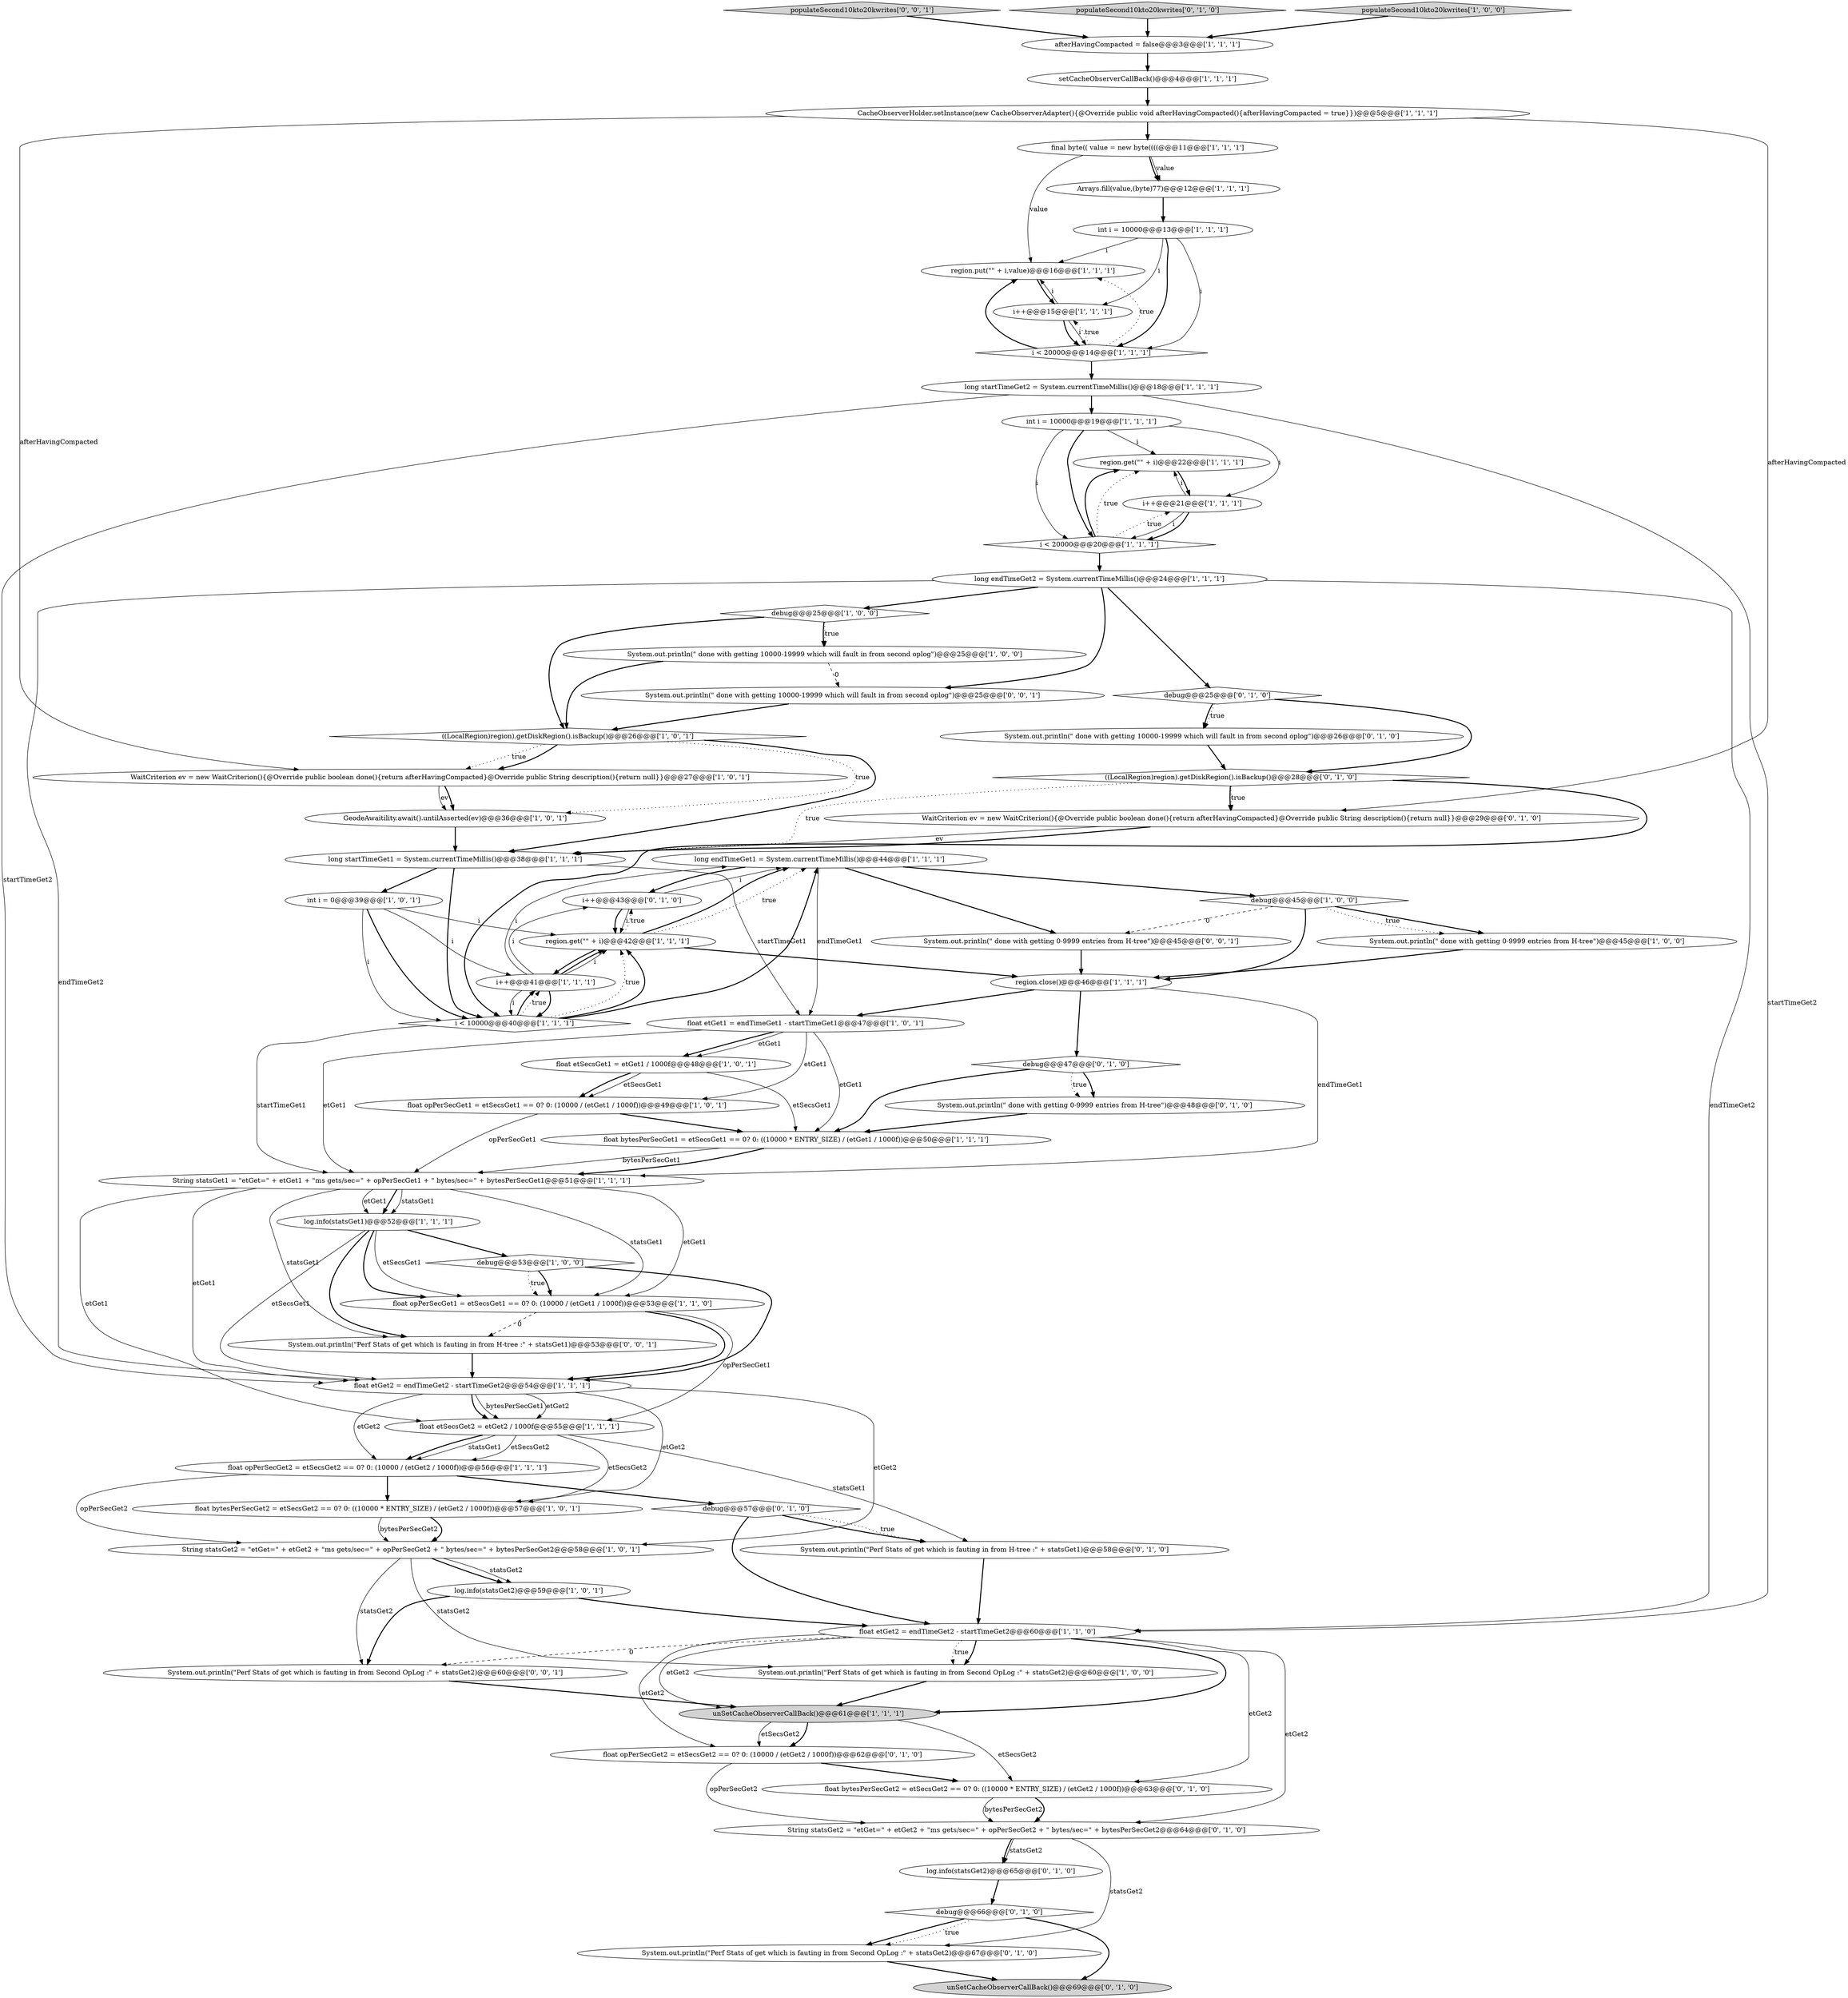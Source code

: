 digraph {
30 [style = filled, label = "unSetCacheObserverCallBack()@@@61@@@['1', '1', '1']", fillcolor = lightgray, shape = ellipse image = "AAA0AAABBB1BBB"];
9 [style = filled, label = "afterHavingCompacted = false@@@3@@@['1', '1', '1']", fillcolor = white, shape = ellipse image = "AAA0AAABBB1BBB"];
12 [style = filled, label = "float opPerSecGet2 = etSecsGet2 == 0? 0: (10000 / (etGet2 / 1000f))@@@56@@@['1', '1', '1']", fillcolor = white, shape = ellipse image = "AAA0AAABBB1BBB"];
40 [style = filled, label = "int i = 10000@@@19@@@['1', '1', '1']", fillcolor = white, shape = ellipse image = "AAA0AAABBB1BBB"];
54 [style = filled, label = "String statsGet2 = \"etGet=\" + etGet2 + \"ms gets/sec=\" + opPerSecGet2 + \" bytes/sec=\" + bytesPerSecGet2@@@64@@@['0', '1', '0']", fillcolor = white, shape = ellipse image = "AAA0AAABBB2BBB"];
64 [style = filled, label = "System.out.println(\" done with getting 0-9999 entries from H-tree\")@@@45@@@['0', '0', '1']", fillcolor = white, shape = ellipse image = "AAA0AAABBB3BBB"];
19 [style = filled, label = "int i = 0@@@39@@@['1', '0', '1']", fillcolor = white, shape = ellipse image = "AAA0AAABBB1BBB"];
37 [style = filled, label = "region.get(\"\" + i)@@@22@@@['1', '1', '1']", fillcolor = white, shape = ellipse image = "AAA0AAABBB1BBB"];
50 [style = filled, label = "System.out.println(\"Perf Stats of get which is fauting in from Second OpLog :\" + statsGet2)@@@67@@@['0', '1', '0']", fillcolor = white, shape = ellipse image = "AAA1AAABBB2BBB"];
68 [style = filled, label = "System.out.println(\"Perf Stats of get which is fauting in from Second OpLog :\" + statsGet2)@@@60@@@['0', '0', '1']", fillcolor = white, shape = ellipse image = "AAA0AAABBB3BBB"];
63 [style = filled, label = "log.info(statsGet2)@@@65@@@['0', '1', '0']", fillcolor = white, shape = ellipse image = "AAA0AAABBB2BBB"];
0 [style = filled, label = "String statsGet1 = \"etGet=\" + etGet1 + \"ms gets/sec=\" + opPerSecGet1 + \" bytes/sec=\" + bytesPerSecGet1@@@51@@@['1', '1', '1']", fillcolor = white, shape = ellipse image = "AAA0AAABBB1BBB"];
46 [style = filled, label = "region.put(\"\" + i,value)@@@16@@@['1', '1', '1']", fillcolor = white, shape = ellipse image = "AAA0AAABBB1BBB"];
27 [style = filled, label = "setCacheObserverCallBack()@@@4@@@['1', '1', '1']", fillcolor = white, shape = ellipse image = "AAA0AAABBB1BBB"];
65 [style = filled, label = "populateSecond10kto20kwrites['0', '0', '1']", fillcolor = lightgray, shape = diamond image = "AAA0AAABBB3BBB"];
28 [style = filled, label = "System.out.println(\" done with getting 10000-19999 which will fault in from second oplog\")@@@25@@@['1', '0', '0']", fillcolor = white, shape = ellipse image = "AAA0AAABBB1BBB"];
24 [style = filled, label = "float opPerSecGet1 = etSecsGet1 == 0? 0: (10000 / (etGet1 / 1000f))@@@49@@@['1', '0', '1']", fillcolor = white, shape = ellipse image = "AAA0AAABBB1BBB"];
58 [style = filled, label = "i++@@@43@@@['0', '1', '0']", fillcolor = white, shape = ellipse image = "AAA0AAABBB2BBB"];
21 [style = filled, label = "debug@@@25@@@['1', '0', '0']", fillcolor = white, shape = diamond image = "AAA0AAABBB1BBB"];
17 [style = filled, label = "debug@@@53@@@['1', '0', '0']", fillcolor = white, shape = diamond image = "AAA0AAABBB1BBB"];
20 [style = filled, label = "i < 10000@@@40@@@['1', '1', '1']", fillcolor = white, shape = diamond image = "AAA0AAABBB1BBB"];
10 [style = filled, label = "long startTimeGet2 = System.currentTimeMillis()@@@18@@@['1', '1', '1']", fillcolor = white, shape = ellipse image = "AAA0AAABBB1BBB"];
18 [style = filled, label = "i++@@@15@@@['1', '1', '1']", fillcolor = white, shape = ellipse image = "AAA0AAABBB1BBB"];
43 [style = filled, label = "region.get(\"\" + i)@@@42@@@['1', '1', '1']", fillcolor = white, shape = ellipse image = "AAA0AAABBB1BBB"];
41 [style = filled, label = "i < 20000@@@20@@@['1', '1', '1']", fillcolor = white, shape = diamond image = "AAA0AAABBB1BBB"];
61 [style = filled, label = "populateSecond10kto20kwrites['0', '1', '0']", fillcolor = lightgray, shape = diamond image = "AAA0AAABBB2BBB"];
15 [style = filled, label = "i < 20000@@@14@@@['1', '1', '1']", fillcolor = white, shape = diamond image = "AAA0AAABBB1BBB"];
31 [style = filled, label = "debug@@@45@@@['1', '0', '0']", fillcolor = white, shape = diamond image = "AAA0AAABBB1BBB"];
33 [style = filled, label = "float etGet1 = endTimeGet1 - startTimeGet1@@@47@@@['1', '0', '1']", fillcolor = white, shape = ellipse image = "AAA0AAABBB1BBB"];
38 [style = filled, label = "float etSecsGet1 = etGet1 / 1000f@@@48@@@['1', '0', '1']", fillcolor = white, shape = ellipse image = "AAA0AAABBB1BBB"];
22 [style = filled, label = "System.out.println(\" done with getting 0-9999 entries from H-tree\")@@@45@@@['1', '0', '0']", fillcolor = white, shape = ellipse image = "AAA0AAABBB1BBB"];
35 [style = filled, label = "region.close()@@@46@@@['1', '1', '1']", fillcolor = white, shape = ellipse image = "AAA0AAABBB1BBB"];
42 [style = filled, label = "((LocalRegion)region).getDiskRegion().isBackup()@@@26@@@['1', '0', '1']", fillcolor = white, shape = diamond image = "AAA0AAABBB1BBB"];
44 [style = filled, label = "i++@@@41@@@['1', '1', '1']", fillcolor = white, shape = ellipse image = "AAA0AAABBB1BBB"];
56 [style = filled, label = "System.out.println(\"Perf Stats of get which is fauting in from H-tree :\" + statsGet1)@@@58@@@['0', '1', '0']", fillcolor = white, shape = ellipse image = "AAA1AAABBB2BBB"];
48 [style = filled, label = "debug@@@25@@@['0', '1', '0']", fillcolor = white, shape = diamond image = "AAA0AAABBB2BBB"];
55 [style = filled, label = "WaitCriterion ev = new WaitCriterion(){@Override public boolean done(){return afterHavingCompacted}@Override public String description(){return null}}@@@29@@@['0', '1', '0']", fillcolor = white, shape = ellipse image = "AAA0AAABBB2BBB"];
14 [style = filled, label = "long endTimeGet1 = System.currentTimeMillis()@@@44@@@['1', '1', '1']", fillcolor = white, shape = ellipse image = "AAA0AAABBB1BBB"];
53 [style = filled, label = "debug@@@47@@@['0', '1', '0']", fillcolor = white, shape = diamond image = "AAA0AAABBB2BBB"];
52 [style = filled, label = "unSetCacheObserverCallBack()@@@69@@@['0', '1', '0']", fillcolor = lightgray, shape = ellipse image = "AAA0AAABBB2BBB"];
39 [style = filled, label = "log.info(statsGet1)@@@52@@@['1', '1', '1']", fillcolor = white, shape = ellipse image = "AAA0AAABBB1BBB"];
8 [style = filled, label = "System.out.println(\"Perf Stats of get which is fauting in from Second OpLog :\" + statsGet2)@@@60@@@['1', '0', '0']", fillcolor = white, shape = ellipse image = "AAA0AAABBB1BBB"];
25 [style = filled, label = "String statsGet2 = \"etGet=\" + etGet2 + \"ms gets/sec=\" + opPerSecGet2 + \" bytes/sec=\" + bytesPerSecGet2@@@58@@@['1', '0', '1']", fillcolor = white, shape = ellipse image = "AAA0AAABBB1BBB"];
13 [style = filled, label = "long endTimeGet2 = System.currentTimeMillis()@@@24@@@['1', '1', '1']", fillcolor = white, shape = ellipse image = "AAA0AAABBB1BBB"];
6 [style = filled, label = "float etSecsGet2 = etGet2 / 1000f@@@55@@@['1', '1', '1']", fillcolor = white, shape = ellipse image = "AAA0AAABBB1BBB"];
57 [style = filled, label = "((LocalRegion)region).getDiskRegion().isBackup()@@@28@@@['0', '1', '0']", fillcolor = white, shape = diamond image = "AAA0AAABBB2BBB"];
47 [style = filled, label = "debug@@@57@@@['0', '1', '0']", fillcolor = white, shape = diamond image = "AAA0AAABBB2BBB"];
5 [style = filled, label = "final byte(( value = new byte((((@@@11@@@['1', '1', '1']", fillcolor = white, shape = ellipse image = "AAA0AAABBB1BBB"];
45 [style = filled, label = "float etGet2 = endTimeGet2 - startTimeGet2@@@60@@@['1', '1', '0']", fillcolor = white, shape = ellipse image = "AAA0AAABBB1BBB"];
49 [style = filled, label = "System.out.println(\" done with getting 0-9999 entries from H-tree\")@@@48@@@['0', '1', '0']", fillcolor = white, shape = ellipse image = "AAA1AAABBB2BBB"];
59 [style = filled, label = "float opPerSecGet2 = etSecsGet2 == 0? 0: (10000 / (etGet2 / 1000f))@@@62@@@['0', '1', '0']", fillcolor = white, shape = ellipse image = "AAA0AAABBB2BBB"];
62 [style = filled, label = "float bytesPerSecGet2 = etSecsGet2 == 0? 0: ((10000 * ENTRY_SIZE) / (etGet2 / 1000f))@@@63@@@['0', '1', '0']", fillcolor = white, shape = ellipse image = "AAA0AAABBB2BBB"];
34 [style = filled, label = "Arrays.fill(value,(byte)77)@@@12@@@['1', '1', '1']", fillcolor = white, shape = ellipse image = "AAA0AAABBB1BBB"];
1 [style = filled, label = "log.info(statsGet2)@@@59@@@['1', '0', '1']", fillcolor = white, shape = ellipse image = "AAA0AAABBB1BBB"];
4 [style = filled, label = "CacheObserverHolder.setInstance(new CacheObserverAdapter(){@Override public void afterHavingCompacted(){afterHavingCompacted = true}})@@@5@@@['1', '1', '1']", fillcolor = white, shape = ellipse image = "AAA0AAABBB1BBB"];
36 [style = filled, label = "float opPerSecGet1 = etSecsGet1 == 0? 0: (10000 / (etGet1 / 1000f))@@@53@@@['1', '1', '0']", fillcolor = white, shape = ellipse image = "AAA0AAABBB1BBB"];
11 [style = filled, label = "GeodeAwaitility.await().untilAsserted(ev)@@@36@@@['1', '0', '1']", fillcolor = white, shape = ellipse image = "AAA0AAABBB1BBB"];
3 [style = filled, label = "long startTimeGet1 = System.currentTimeMillis()@@@38@@@['1', '1', '1']", fillcolor = white, shape = ellipse image = "AAA0AAABBB1BBB"];
16 [style = filled, label = "WaitCriterion ev = new WaitCriterion(){@Override public boolean done(){return afterHavingCompacted}@Override public String description(){return null}}@@@27@@@['1', '0', '1']", fillcolor = white, shape = ellipse image = "AAA0AAABBB1BBB"];
51 [style = filled, label = "System.out.println(\" done with getting 10000-19999 which will fault in from second oplog\")@@@26@@@['0', '1', '0']", fillcolor = white, shape = ellipse image = "AAA1AAABBB2BBB"];
26 [style = filled, label = "float bytesPerSecGet2 = etSecsGet2 == 0? 0: ((10000 * ENTRY_SIZE) / (etGet2 / 1000f))@@@57@@@['1', '0', '1']", fillcolor = white, shape = ellipse image = "AAA0AAABBB1BBB"];
23 [style = filled, label = "i++@@@21@@@['1', '1', '1']", fillcolor = white, shape = ellipse image = "AAA0AAABBB1BBB"];
60 [style = filled, label = "debug@@@66@@@['0', '1', '0']", fillcolor = white, shape = diamond image = "AAA0AAABBB2BBB"];
32 [style = filled, label = "populateSecond10kto20kwrites['1', '0', '0']", fillcolor = lightgray, shape = diamond image = "AAA0AAABBB1BBB"];
7 [style = filled, label = "float etGet2 = endTimeGet2 - startTimeGet2@@@54@@@['1', '1', '1']", fillcolor = white, shape = ellipse image = "AAA0AAABBB1BBB"];
66 [style = filled, label = "System.out.println(\"Perf Stats of get which is fauting in from H-tree :\" + statsGet1)@@@53@@@['0', '0', '1']", fillcolor = white, shape = ellipse image = "AAA0AAABBB3BBB"];
2 [style = filled, label = "int i = 10000@@@13@@@['1', '1', '1']", fillcolor = white, shape = ellipse image = "AAA0AAABBB1BBB"];
29 [style = filled, label = "float bytesPerSecGet1 = etSecsGet1 == 0? 0: ((10000 * ENTRY_SIZE) / (etGet1 / 1000f))@@@50@@@['1', '1', '1']", fillcolor = white, shape = ellipse image = "AAA0AAABBB1BBB"];
67 [style = filled, label = "System.out.println(\" done with getting 10000-19999 which will fault in from second oplog\")@@@25@@@['0', '0', '1']", fillcolor = white, shape = ellipse image = "AAA0AAABBB3BBB"];
35->33 [style = bold, label=""];
56->45 [style = bold, label=""];
39->17 [style = bold, label=""];
32->9 [style = bold, label=""];
68->30 [style = bold, label=""];
12->25 [style = solid, label="opPerSecGet2"];
66->7 [style = bold, label=""];
15->46 [style = dotted, label="true"];
3->33 [style = solid, label="startTimeGet1"];
14->64 [style = bold, label=""];
15->18 [style = dotted, label="true"];
2->15 [style = solid, label="i"];
7->6 [style = bold, label=""];
40->41 [style = solid, label="i"];
20->43 [style = dotted, label="true"];
41->13 [style = bold, label=""];
22->35 [style = bold, label=""];
59->54 [style = solid, label="opPerSecGet2"];
58->43 [style = bold, label=""];
7->6 [style = solid, label="bytesPerSecGet1"];
57->55 [style = dotted, label="true"];
65->9 [style = bold, label=""];
25->68 [style = solid, label="statsGet2"];
25->1 [style = bold, label=""];
44->20 [style = solid, label="i"];
51->57 [style = bold, label=""];
43->14 [style = bold, label=""];
26->25 [style = bold, label=""];
1->68 [style = bold, label=""];
30->59 [style = bold, label=""];
42->3 [style = bold, label=""];
10->40 [style = bold, label=""];
14->58 [style = bold, label=""];
33->24 [style = solid, label="etGet1"];
10->45 [style = solid, label="startTimeGet2"];
19->20 [style = solid, label="i"];
36->7 [style = bold, label=""];
6->12 [style = bold, label=""];
59->62 [style = bold, label=""];
39->66 [style = bold, label=""];
34->2 [style = bold, label=""];
60->52 [style = bold, label=""];
5->46 [style = solid, label="value"];
57->55 [style = bold, label=""];
29->0 [style = solid, label="bytesPerSecGet1"];
17->36 [style = dotted, label="true"];
44->43 [style = solid, label="i"];
0->39 [style = solid, label="statsGet1"];
24->29 [style = bold, label=""];
0->36 [style = solid, label="etGet1"];
47->45 [style = bold, label=""];
43->44 [style = bold, label=""];
41->23 [style = dotted, label="true"];
43->14 [style = dotted, label="true"];
2->46 [style = solid, label="i"];
13->67 [style = bold, label=""];
62->54 [style = solid, label="bytesPerSecGet2"];
44->43 [style = bold, label=""];
67->42 [style = bold, label=""];
7->6 [style = solid, label="etGet2"];
45->54 [style = solid, label="etGet2"];
21->42 [style = bold, label=""];
13->48 [style = bold, label=""];
40->23 [style = solid, label="i"];
45->30 [style = solid, label="etGet2"];
20->44 [style = bold, label=""];
9->27 [style = bold, label=""];
19->44 [style = solid, label="i"];
6->56 [style = solid, label="statsGet1"];
16->11 [style = solid, label="ev"];
23->37 [style = solid, label="i"];
6->12 [style = solid, label="statsGet1"];
31->22 [style = bold, label=""];
36->6 [style = solid, label="opPerSecGet1"];
12->47 [style = bold, label=""];
45->68 [style = dashed, label="0"];
38->24 [style = bold, label=""];
39->36 [style = bold, label=""];
44->58 [style = solid, label="i"];
45->8 [style = bold, label=""];
47->56 [style = bold, label=""];
54->63 [style = bold, label=""];
25->1 [style = solid, label="statsGet2"];
48->57 [style = bold, label=""];
49->29 [style = bold, label=""];
42->11 [style = dotted, label="true"];
19->43 [style = solid, label="i"];
0->39 [style = solid, label="etGet1"];
8->30 [style = bold, label=""];
40->37 [style = solid, label="i"];
24->0 [style = solid, label="opPerSecGet1"];
10->7 [style = solid, label="startTimeGet2"];
44->14 [style = solid, label="i"];
25->8 [style = solid, label="statsGet2"];
18->15 [style = bold, label=""];
12->26 [style = bold, label=""];
57->20 [style = bold, label=""];
11->3 [style = bold, label=""];
13->45 [style = solid, label="endTimeGet2"];
4->16 [style = solid, label="afterHavingCompacted"];
43->58 [style = dotted, label="true"];
20->44 [style = dotted, label="true"];
60->50 [style = dotted, label="true"];
41->37 [style = bold, label=""];
53->49 [style = bold, label=""];
64->35 [style = bold, label=""];
53->49 [style = dotted, label="true"];
7->26 [style = solid, label="etGet2"];
0->39 [style = bold, label=""];
45->30 [style = bold, label=""];
0->66 [style = solid, label="statsGet1"];
7->25 [style = solid, label="etGet2"];
44->20 [style = bold, label=""];
38->29 [style = solid, label="etSecsGet1"];
18->46 [style = solid, label="i"];
55->3 [style = solid, label="ev"];
42->16 [style = dotted, label="true"];
1->45 [style = bold, label=""];
14->31 [style = bold, label=""];
43->35 [style = bold, label=""];
0->36 [style = solid, label="statsGet1"];
17->36 [style = bold, label=""];
53->29 [style = bold, label=""];
5->34 [style = solid, label="value"];
40->41 [style = bold, label=""];
15->46 [style = bold, label=""];
41->37 [style = dotted, label="true"];
28->42 [style = bold, label=""];
3->19 [style = bold, label=""];
13->7 [style = solid, label="endTimeGet2"];
33->38 [style = bold, label=""];
14->33 [style = solid, label="endTimeGet1"];
33->0 [style = solid, label="etGet1"];
45->8 [style = dotted, label="true"];
46->18 [style = bold, label=""];
7->12 [style = solid, label="etGet2"];
23->41 [style = bold, label=""];
17->7 [style = bold, label=""];
20->43 [style = bold, label=""];
35->53 [style = bold, label=""];
31->22 [style = dotted, label="true"];
35->0 [style = solid, label="endTimeGet1"];
16->11 [style = bold, label=""];
15->10 [style = bold, label=""];
6->26 [style = solid, label="etSecsGet2"];
21->28 [style = dotted, label="true"];
42->16 [style = bold, label=""];
58->43 [style = solid, label="i"];
47->56 [style = dotted, label="true"];
23->41 [style = solid, label="i"];
58->14 [style = solid, label="i"];
0->7 [style = solid, label="etGet1"];
48->51 [style = dotted, label="true"];
48->51 [style = bold, label=""];
27->4 [style = bold, label=""];
30->59 [style = solid, label="etSecsGet2"];
19->20 [style = bold, label=""];
18->15 [style = solid, label="i"];
4->5 [style = bold, label=""];
54->63 [style = solid, label="statsGet2"];
4->55 [style = solid, label="afterHavingCompacted"];
5->34 [style = bold, label=""];
6->12 [style = solid, label="etSecsGet2"];
20->0 [style = solid, label="startTimeGet1"];
39->7 [style = solid, label="etSecsGet1"];
31->64 [style = dashed, label="0"];
36->66 [style = dashed, label="0"];
3->20 [style = bold, label=""];
45->59 [style = solid, label="etGet2"];
62->54 [style = bold, label=""];
29->0 [style = bold, label=""];
33->29 [style = solid, label="etGet1"];
31->35 [style = bold, label=""];
60->50 [style = bold, label=""];
39->36 [style = solid, label="etSecsGet1"];
33->38 [style = solid, label="etGet1"];
54->50 [style = solid, label="statsGet2"];
45->62 [style = solid, label="etGet2"];
55->3 [style = bold, label=""];
2->18 [style = solid, label="i"];
38->24 [style = solid, label="etSecsGet1"];
50->52 [style = bold, label=""];
0->6 [style = solid, label="etGet1"];
28->67 [style = dashed, label="0"];
37->23 [style = bold, label=""];
20->14 [style = bold, label=""];
57->3 [style = dotted, label="true"];
61->9 [style = bold, label=""];
26->25 [style = solid, label="bytesPerSecGet2"];
2->15 [style = bold, label=""];
30->62 [style = solid, label="etSecsGet2"];
63->60 [style = bold, label=""];
21->28 [style = bold, label=""];
13->21 [style = bold, label=""];
}
